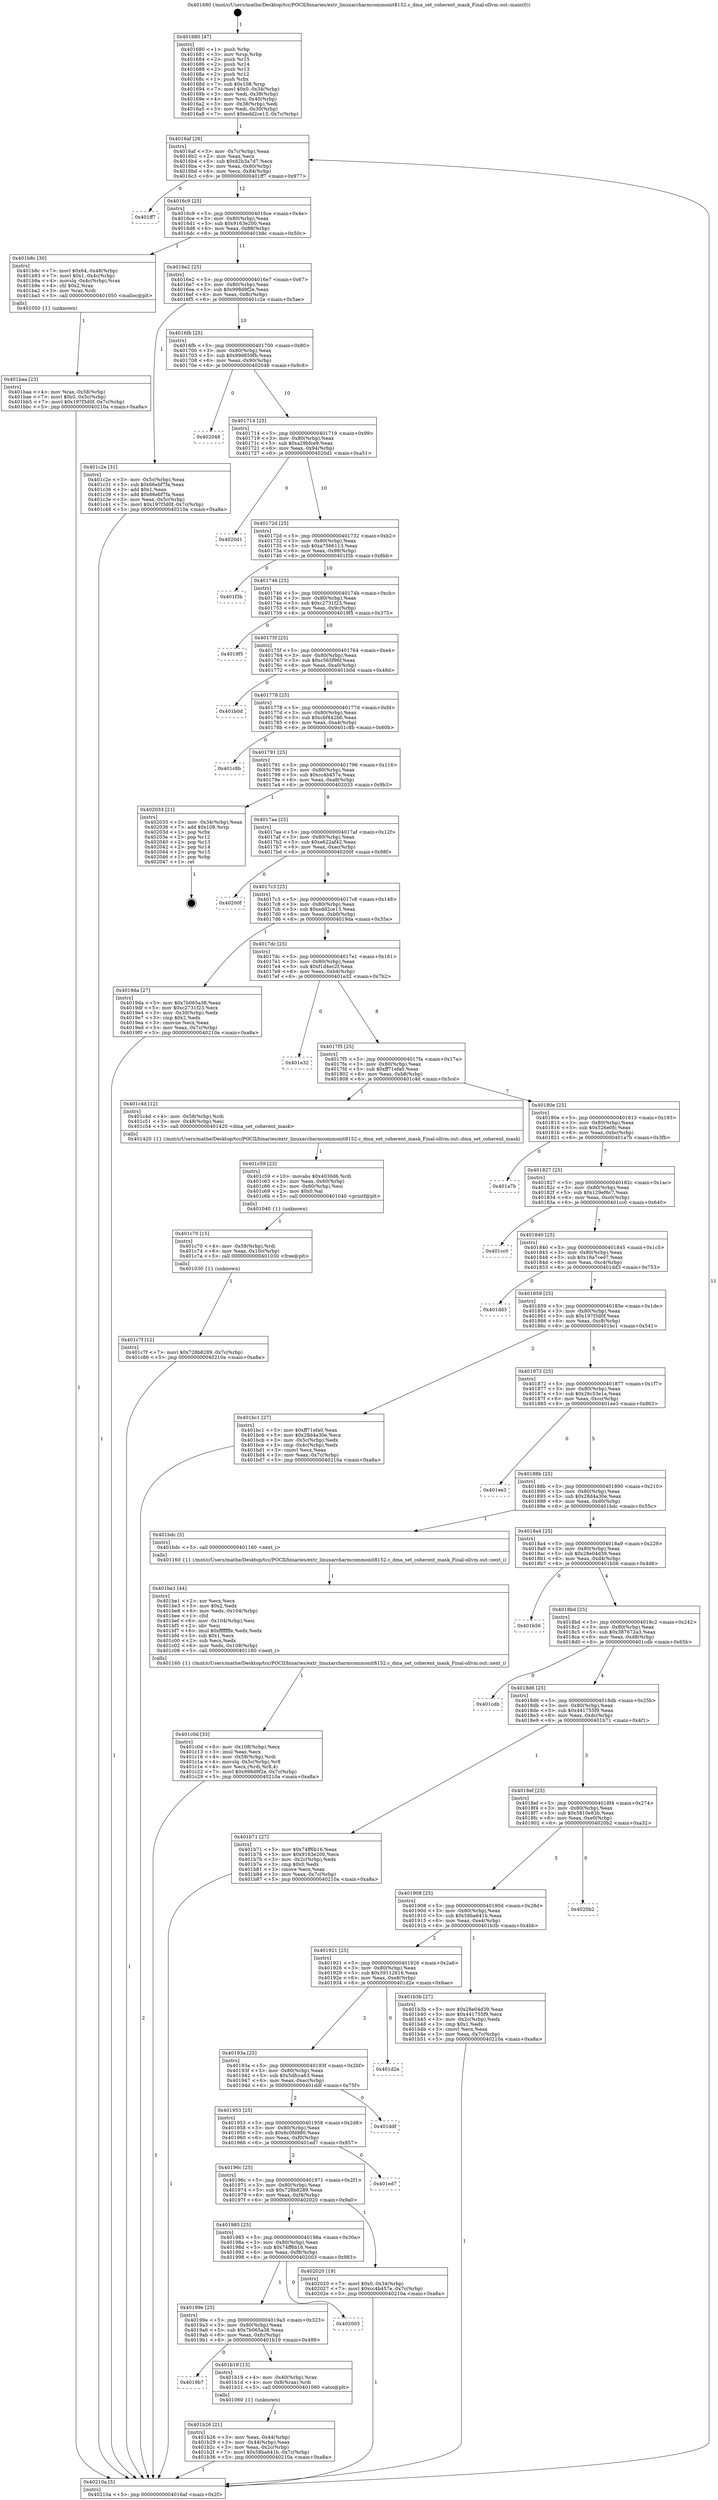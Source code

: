 digraph "0x401680" {
  label = "0x401680 (/mnt/c/Users/mathe/Desktop/tcc/POCII/binaries/extr_linuxarcharmcommonit8152.c_dma_set_coherent_mask_Final-ollvm.out::main(0))"
  labelloc = "t"
  node[shape=record]

  Entry [label="",width=0.3,height=0.3,shape=circle,fillcolor=black,style=filled]
  "0x4016af" [label="{
     0x4016af [26]\l
     | [instrs]\l
     &nbsp;&nbsp;0x4016af \<+3\>: mov -0x7c(%rbp),%eax\l
     &nbsp;&nbsp;0x4016b2 \<+2\>: mov %eax,%ecx\l
     &nbsp;&nbsp;0x4016b4 \<+6\>: sub $0x82b3a7d7,%ecx\l
     &nbsp;&nbsp;0x4016ba \<+3\>: mov %eax,-0x80(%rbp)\l
     &nbsp;&nbsp;0x4016bd \<+6\>: mov %ecx,-0x84(%rbp)\l
     &nbsp;&nbsp;0x4016c3 \<+6\>: je 0000000000401ff7 \<main+0x977\>\l
  }"]
  "0x401ff7" [label="{
     0x401ff7\l
  }", style=dashed]
  "0x4016c9" [label="{
     0x4016c9 [25]\l
     | [instrs]\l
     &nbsp;&nbsp;0x4016c9 \<+5\>: jmp 00000000004016ce \<main+0x4e\>\l
     &nbsp;&nbsp;0x4016ce \<+3\>: mov -0x80(%rbp),%eax\l
     &nbsp;&nbsp;0x4016d1 \<+5\>: sub $0x9163e200,%eax\l
     &nbsp;&nbsp;0x4016d6 \<+6\>: mov %eax,-0x88(%rbp)\l
     &nbsp;&nbsp;0x4016dc \<+6\>: je 0000000000401b8c \<main+0x50c\>\l
  }"]
  Exit [label="",width=0.3,height=0.3,shape=circle,fillcolor=black,style=filled,peripheries=2]
  "0x401b8c" [label="{
     0x401b8c [30]\l
     | [instrs]\l
     &nbsp;&nbsp;0x401b8c \<+7\>: movl $0x64,-0x48(%rbp)\l
     &nbsp;&nbsp;0x401b93 \<+7\>: movl $0x1,-0x4c(%rbp)\l
     &nbsp;&nbsp;0x401b9a \<+4\>: movslq -0x4c(%rbp),%rax\l
     &nbsp;&nbsp;0x401b9e \<+4\>: shl $0x2,%rax\l
     &nbsp;&nbsp;0x401ba2 \<+3\>: mov %rax,%rdi\l
     &nbsp;&nbsp;0x401ba5 \<+5\>: call 0000000000401050 \<malloc@plt\>\l
     | [calls]\l
     &nbsp;&nbsp;0x401050 \{1\} (unknown)\l
  }"]
  "0x4016e2" [label="{
     0x4016e2 [25]\l
     | [instrs]\l
     &nbsp;&nbsp;0x4016e2 \<+5\>: jmp 00000000004016e7 \<main+0x67\>\l
     &nbsp;&nbsp;0x4016e7 \<+3\>: mov -0x80(%rbp),%eax\l
     &nbsp;&nbsp;0x4016ea \<+5\>: sub $0x998d9f2e,%eax\l
     &nbsp;&nbsp;0x4016ef \<+6\>: mov %eax,-0x8c(%rbp)\l
     &nbsp;&nbsp;0x4016f5 \<+6\>: je 0000000000401c2e \<main+0x5ae\>\l
  }"]
  "0x401c7f" [label="{
     0x401c7f [12]\l
     | [instrs]\l
     &nbsp;&nbsp;0x401c7f \<+7\>: movl $0x728b8289,-0x7c(%rbp)\l
     &nbsp;&nbsp;0x401c86 \<+5\>: jmp 000000000040210a \<main+0xa8a\>\l
  }"]
  "0x401c2e" [label="{
     0x401c2e [31]\l
     | [instrs]\l
     &nbsp;&nbsp;0x401c2e \<+3\>: mov -0x5c(%rbp),%eax\l
     &nbsp;&nbsp;0x401c31 \<+5\>: sub $0x66ebf7fa,%eax\l
     &nbsp;&nbsp;0x401c36 \<+3\>: add $0x1,%eax\l
     &nbsp;&nbsp;0x401c39 \<+5\>: add $0x66ebf7fa,%eax\l
     &nbsp;&nbsp;0x401c3e \<+3\>: mov %eax,-0x5c(%rbp)\l
     &nbsp;&nbsp;0x401c41 \<+7\>: movl $0x197f3d0f,-0x7c(%rbp)\l
     &nbsp;&nbsp;0x401c48 \<+5\>: jmp 000000000040210a \<main+0xa8a\>\l
  }"]
  "0x4016fb" [label="{
     0x4016fb [25]\l
     | [instrs]\l
     &nbsp;&nbsp;0x4016fb \<+5\>: jmp 0000000000401700 \<main+0x80\>\l
     &nbsp;&nbsp;0x401700 \<+3\>: mov -0x80(%rbp),%eax\l
     &nbsp;&nbsp;0x401703 \<+5\>: sub $0x99d859fb,%eax\l
     &nbsp;&nbsp;0x401708 \<+6\>: mov %eax,-0x90(%rbp)\l
     &nbsp;&nbsp;0x40170e \<+6\>: je 0000000000402048 \<main+0x9c8\>\l
  }"]
  "0x401c70" [label="{
     0x401c70 [15]\l
     | [instrs]\l
     &nbsp;&nbsp;0x401c70 \<+4\>: mov -0x58(%rbp),%rdi\l
     &nbsp;&nbsp;0x401c74 \<+6\>: mov %eax,-0x10c(%rbp)\l
     &nbsp;&nbsp;0x401c7a \<+5\>: call 0000000000401030 \<free@plt\>\l
     | [calls]\l
     &nbsp;&nbsp;0x401030 \{1\} (unknown)\l
  }"]
  "0x402048" [label="{
     0x402048\l
  }", style=dashed]
  "0x401714" [label="{
     0x401714 [25]\l
     | [instrs]\l
     &nbsp;&nbsp;0x401714 \<+5\>: jmp 0000000000401719 \<main+0x99\>\l
     &nbsp;&nbsp;0x401719 \<+3\>: mov -0x80(%rbp),%eax\l
     &nbsp;&nbsp;0x40171c \<+5\>: sub $0xa29bfce9,%eax\l
     &nbsp;&nbsp;0x401721 \<+6\>: mov %eax,-0x94(%rbp)\l
     &nbsp;&nbsp;0x401727 \<+6\>: je 00000000004020d1 \<main+0xa51\>\l
  }"]
  "0x401c59" [label="{
     0x401c59 [23]\l
     | [instrs]\l
     &nbsp;&nbsp;0x401c59 \<+10\>: movabs $0x4030d6,%rdi\l
     &nbsp;&nbsp;0x401c63 \<+3\>: mov %eax,-0x60(%rbp)\l
     &nbsp;&nbsp;0x401c66 \<+3\>: mov -0x60(%rbp),%esi\l
     &nbsp;&nbsp;0x401c69 \<+2\>: mov $0x0,%al\l
     &nbsp;&nbsp;0x401c6b \<+5\>: call 0000000000401040 \<printf@plt\>\l
     | [calls]\l
     &nbsp;&nbsp;0x401040 \{1\} (unknown)\l
  }"]
  "0x4020d1" [label="{
     0x4020d1\l
  }", style=dashed]
  "0x40172d" [label="{
     0x40172d [25]\l
     | [instrs]\l
     &nbsp;&nbsp;0x40172d \<+5\>: jmp 0000000000401732 \<main+0xb2\>\l
     &nbsp;&nbsp;0x401732 \<+3\>: mov -0x80(%rbp),%eax\l
     &nbsp;&nbsp;0x401735 \<+5\>: sub $0xa7566113,%eax\l
     &nbsp;&nbsp;0x40173a \<+6\>: mov %eax,-0x98(%rbp)\l
     &nbsp;&nbsp;0x401740 \<+6\>: je 0000000000401f3b \<main+0x8bb\>\l
  }"]
  "0x401c0d" [label="{
     0x401c0d [33]\l
     | [instrs]\l
     &nbsp;&nbsp;0x401c0d \<+6\>: mov -0x108(%rbp),%ecx\l
     &nbsp;&nbsp;0x401c13 \<+3\>: imul %eax,%ecx\l
     &nbsp;&nbsp;0x401c16 \<+4\>: mov -0x58(%rbp),%rdi\l
     &nbsp;&nbsp;0x401c1a \<+4\>: movslq -0x5c(%rbp),%r8\l
     &nbsp;&nbsp;0x401c1e \<+4\>: mov %ecx,(%rdi,%r8,4)\l
     &nbsp;&nbsp;0x401c22 \<+7\>: movl $0x998d9f2e,-0x7c(%rbp)\l
     &nbsp;&nbsp;0x401c29 \<+5\>: jmp 000000000040210a \<main+0xa8a\>\l
  }"]
  "0x401f3b" [label="{
     0x401f3b\l
  }", style=dashed]
  "0x401746" [label="{
     0x401746 [25]\l
     | [instrs]\l
     &nbsp;&nbsp;0x401746 \<+5\>: jmp 000000000040174b \<main+0xcb\>\l
     &nbsp;&nbsp;0x40174b \<+3\>: mov -0x80(%rbp),%eax\l
     &nbsp;&nbsp;0x40174e \<+5\>: sub $0xc2731f23,%eax\l
     &nbsp;&nbsp;0x401753 \<+6\>: mov %eax,-0x9c(%rbp)\l
     &nbsp;&nbsp;0x401759 \<+6\>: je 00000000004019f5 \<main+0x375\>\l
  }"]
  "0x401be1" [label="{
     0x401be1 [44]\l
     | [instrs]\l
     &nbsp;&nbsp;0x401be1 \<+2\>: xor %ecx,%ecx\l
     &nbsp;&nbsp;0x401be3 \<+5\>: mov $0x2,%edx\l
     &nbsp;&nbsp;0x401be8 \<+6\>: mov %edx,-0x104(%rbp)\l
     &nbsp;&nbsp;0x401bee \<+1\>: cltd\l
     &nbsp;&nbsp;0x401bef \<+6\>: mov -0x104(%rbp),%esi\l
     &nbsp;&nbsp;0x401bf5 \<+2\>: idiv %esi\l
     &nbsp;&nbsp;0x401bf7 \<+6\>: imul $0xfffffffe,%edx,%edx\l
     &nbsp;&nbsp;0x401bfd \<+3\>: sub $0x1,%ecx\l
     &nbsp;&nbsp;0x401c00 \<+2\>: sub %ecx,%edx\l
     &nbsp;&nbsp;0x401c02 \<+6\>: mov %edx,-0x108(%rbp)\l
     &nbsp;&nbsp;0x401c08 \<+5\>: call 0000000000401160 \<next_i\>\l
     | [calls]\l
     &nbsp;&nbsp;0x401160 \{1\} (/mnt/c/Users/mathe/Desktop/tcc/POCII/binaries/extr_linuxarcharmcommonit8152.c_dma_set_coherent_mask_Final-ollvm.out::next_i)\l
  }"]
  "0x4019f5" [label="{
     0x4019f5\l
  }", style=dashed]
  "0x40175f" [label="{
     0x40175f [25]\l
     | [instrs]\l
     &nbsp;&nbsp;0x40175f \<+5\>: jmp 0000000000401764 \<main+0xe4\>\l
     &nbsp;&nbsp;0x401764 \<+3\>: mov -0x80(%rbp),%eax\l
     &nbsp;&nbsp;0x401767 \<+5\>: sub $0xc565f96f,%eax\l
     &nbsp;&nbsp;0x40176c \<+6\>: mov %eax,-0xa0(%rbp)\l
     &nbsp;&nbsp;0x401772 \<+6\>: je 0000000000401b0d \<main+0x48d\>\l
  }"]
  "0x401baa" [label="{
     0x401baa [23]\l
     | [instrs]\l
     &nbsp;&nbsp;0x401baa \<+4\>: mov %rax,-0x58(%rbp)\l
     &nbsp;&nbsp;0x401bae \<+7\>: movl $0x0,-0x5c(%rbp)\l
     &nbsp;&nbsp;0x401bb5 \<+7\>: movl $0x197f3d0f,-0x7c(%rbp)\l
     &nbsp;&nbsp;0x401bbc \<+5\>: jmp 000000000040210a \<main+0xa8a\>\l
  }"]
  "0x401b0d" [label="{
     0x401b0d\l
  }", style=dashed]
  "0x401778" [label="{
     0x401778 [25]\l
     | [instrs]\l
     &nbsp;&nbsp;0x401778 \<+5\>: jmp 000000000040177d \<main+0xfd\>\l
     &nbsp;&nbsp;0x40177d \<+3\>: mov -0x80(%rbp),%eax\l
     &nbsp;&nbsp;0x401780 \<+5\>: sub $0xcbf442b6,%eax\l
     &nbsp;&nbsp;0x401785 \<+6\>: mov %eax,-0xa4(%rbp)\l
     &nbsp;&nbsp;0x40178b \<+6\>: je 0000000000401c8b \<main+0x60b\>\l
  }"]
  "0x401b26" [label="{
     0x401b26 [21]\l
     | [instrs]\l
     &nbsp;&nbsp;0x401b26 \<+3\>: mov %eax,-0x44(%rbp)\l
     &nbsp;&nbsp;0x401b29 \<+3\>: mov -0x44(%rbp),%eax\l
     &nbsp;&nbsp;0x401b2c \<+3\>: mov %eax,-0x2c(%rbp)\l
     &nbsp;&nbsp;0x401b2f \<+7\>: movl $0x58ba641b,-0x7c(%rbp)\l
     &nbsp;&nbsp;0x401b36 \<+5\>: jmp 000000000040210a \<main+0xa8a\>\l
  }"]
  "0x401c8b" [label="{
     0x401c8b\l
  }", style=dashed]
  "0x401791" [label="{
     0x401791 [25]\l
     | [instrs]\l
     &nbsp;&nbsp;0x401791 \<+5\>: jmp 0000000000401796 \<main+0x116\>\l
     &nbsp;&nbsp;0x401796 \<+3\>: mov -0x80(%rbp),%eax\l
     &nbsp;&nbsp;0x401799 \<+5\>: sub $0xcc4b457e,%eax\l
     &nbsp;&nbsp;0x40179e \<+6\>: mov %eax,-0xa8(%rbp)\l
     &nbsp;&nbsp;0x4017a4 \<+6\>: je 0000000000402033 \<main+0x9b3\>\l
  }"]
  "0x4019b7" [label="{
     0x4019b7\l
  }", style=dashed]
  "0x402033" [label="{
     0x402033 [21]\l
     | [instrs]\l
     &nbsp;&nbsp;0x402033 \<+3\>: mov -0x34(%rbp),%eax\l
     &nbsp;&nbsp;0x402036 \<+7\>: add $0x108,%rsp\l
     &nbsp;&nbsp;0x40203d \<+1\>: pop %rbx\l
     &nbsp;&nbsp;0x40203e \<+2\>: pop %r12\l
     &nbsp;&nbsp;0x402040 \<+2\>: pop %r13\l
     &nbsp;&nbsp;0x402042 \<+2\>: pop %r14\l
     &nbsp;&nbsp;0x402044 \<+2\>: pop %r15\l
     &nbsp;&nbsp;0x402046 \<+1\>: pop %rbp\l
     &nbsp;&nbsp;0x402047 \<+1\>: ret\l
  }"]
  "0x4017aa" [label="{
     0x4017aa [25]\l
     | [instrs]\l
     &nbsp;&nbsp;0x4017aa \<+5\>: jmp 00000000004017af \<main+0x12f\>\l
     &nbsp;&nbsp;0x4017af \<+3\>: mov -0x80(%rbp),%eax\l
     &nbsp;&nbsp;0x4017b2 \<+5\>: sub $0xe622af42,%eax\l
     &nbsp;&nbsp;0x4017b7 \<+6\>: mov %eax,-0xac(%rbp)\l
     &nbsp;&nbsp;0x4017bd \<+6\>: je 000000000040200f \<main+0x98f\>\l
  }"]
  "0x401b19" [label="{
     0x401b19 [13]\l
     | [instrs]\l
     &nbsp;&nbsp;0x401b19 \<+4\>: mov -0x40(%rbp),%rax\l
     &nbsp;&nbsp;0x401b1d \<+4\>: mov 0x8(%rax),%rdi\l
     &nbsp;&nbsp;0x401b21 \<+5\>: call 0000000000401060 \<atoi@plt\>\l
     | [calls]\l
     &nbsp;&nbsp;0x401060 \{1\} (unknown)\l
  }"]
  "0x40200f" [label="{
     0x40200f\l
  }", style=dashed]
  "0x4017c3" [label="{
     0x4017c3 [25]\l
     | [instrs]\l
     &nbsp;&nbsp;0x4017c3 \<+5\>: jmp 00000000004017c8 \<main+0x148\>\l
     &nbsp;&nbsp;0x4017c8 \<+3\>: mov -0x80(%rbp),%eax\l
     &nbsp;&nbsp;0x4017cb \<+5\>: sub $0xedd2ce13,%eax\l
     &nbsp;&nbsp;0x4017d0 \<+6\>: mov %eax,-0xb0(%rbp)\l
     &nbsp;&nbsp;0x4017d6 \<+6\>: je 00000000004019da \<main+0x35a\>\l
  }"]
  "0x40199e" [label="{
     0x40199e [25]\l
     | [instrs]\l
     &nbsp;&nbsp;0x40199e \<+5\>: jmp 00000000004019a3 \<main+0x323\>\l
     &nbsp;&nbsp;0x4019a3 \<+3\>: mov -0x80(%rbp),%eax\l
     &nbsp;&nbsp;0x4019a6 \<+5\>: sub $0x7b065a38,%eax\l
     &nbsp;&nbsp;0x4019ab \<+6\>: mov %eax,-0xfc(%rbp)\l
     &nbsp;&nbsp;0x4019b1 \<+6\>: je 0000000000401b19 \<main+0x499\>\l
  }"]
  "0x4019da" [label="{
     0x4019da [27]\l
     | [instrs]\l
     &nbsp;&nbsp;0x4019da \<+5\>: mov $0x7b065a38,%eax\l
     &nbsp;&nbsp;0x4019df \<+5\>: mov $0xc2731f23,%ecx\l
     &nbsp;&nbsp;0x4019e4 \<+3\>: mov -0x30(%rbp),%edx\l
     &nbsp;&nbsp;0x4019e7 \<+3\>: cmp $0x2,%edx\l
     &nbsp;&nbsp;0x4019ea \<+3\>: cmovne %ecx,%eax\l
     &nbsp;&nbsp;0x4019ed \<+3\>: mov %eax,-0x7c(%rbp)\l
     &nbsp;&nbsp;0x4019f0 \<+5\>: jmp 000000000040210a \<main+0xa8a\>\l
  }"]
  "0x4017dc" [label="{
     0x4017dc [25]\l
     | [instrs]\l
     &nbsp;&nbsp;0x4017dc \<+5\>: jmp 00000000004017e1 \<main+0x161\>\l
     &nbsp;&nbsp;0x4017e1 \<+3\>: mov -0x80(%rbp),%eax\l
     &nbsp;&nbsp;0x4017e4 \<+5\>: sub $0xf1d4ec2f,%eax\l
     &nbsp;&nbsp;0x4017e9 \<+6\>: mov %eax,-0xb4(%rbp)\l
     &nbsp;&nbsp;0x4017ef \<+6\>: je 0000000000401e32 \<main+0x7b2\>\l
  }"]
  "0x40210a" [label="{
     0x40210a [5]\l
     | [instrs]\l
     &nbsp;&nbsp;0x40210a \<+5\>: jmp 00000000004016af \<main+0x2f\>\l
  }"]
  "0x401680" [label="{
     0x401680 [47]\l
     | [instrs]\l
     &nbsp;&nbsp;0x401680 \<+1\>: push %rbp\l
     &nbsp;&nbsp;0x401681 \<+3\>: mov %rsp,%rbp\l
     &nbsp;&nbsp;0x401684 \<+2\>: push %r15\l
     &nbsp;&nbsp;0x401686 \<+2\>: push %r14\l
     &nbsp;&nbsp;0x401688 \<+2\>: push %r13\l
     &nbsp;&nbsp;0x40168a \<+2\>: push %r12\l
     &nbsp;&nbsp;0x40168c \<+1\>: push %rbx\l
     &nbsp;&nbsp;0x40168d \<+7\>: sub $0x108,%rsp\l
     &nbsp;&nbsp;0x401694 \<+7\>: movl $0x0,-0x34(%rbp)\l
     &nbsp;&nbsp;0x40169b \<+3\>: mov %edi,-0x38(%rbp)\l
     &nbsp;&nbsp;0x40169e \<+4\>: mov %rsi,-0x40(%rbp)\l
     &nbsp;&nbsp;0x4016a2 \<+3\>: mov -0x38(%rbp),%edi\l
     &nbsp;&nbsp;0x4016a5 \<+3\>: mov %edi,-0x30(%rbp)\l
     &nbsp;&nbsp;0x4016a8 \<+7\>: movl $0xedd2ce13,-0x7c(%rbp)\l
  }"]
  "0x402003" [label="{
     0x402003\l
  }", style=dashed]
  "0x401e32" [label="{
     0x401e32\l
  }", style=dashed]
  "0x4017f5" [label="{
     0x4017f5 [25]\l
     | [instrs]\l
     &nbsp;&nbsp;0x4017f5 \<+5\>: jmp 00000000004017fa \<main+0x17a\>\l
     &nbsp;&nbsp;0x4017fa \<+3\>: mov -0x80(%rbp),%eax\l
     &nbsp;&nbsp;0x4017fd \<+5\>: sub $0xff71efa0,%eax\l
     &nbsp;&nbsp;0x401802 \<+6\>: mov %eax,-0xb8(%rbp)\l
     &nbsp;&nbsp;0x401808 \<+6\>: je 0000000000401c4d \<main+0x5cd\>\l
  }"]
  "0x401985" [label="{
     0x401985 [25]\l
     | [instrs]\l
     &nbsp;&nbsp;0x401985 \<+5\>: jmp 000000000040198a \<main+0x30a\>\l
     &nbsp;&nbsp;0x40198a \<+3\>: mov -0x80(%rbp),%eax\l
     &nbsp;&nbsp;0x40198d \<+5\>: sub $0x74ff6b16,%eax\l
     &nbsp;&nbsp;0x401992 \<+6\>: mov %eax,-0xf8(%rbp)\l
     &nbsp;&nbsp;0x401998 \<+6\>: je 0000000000402003 \<main+0x983\>\l
  }"]
  "0x401c4d" [label="{
     0x401c4d [12]\l
     | [instrs]\l
     &nbsp;&nbsp;0x401c4d \<+4\>: mov -0x58(%rbp),%rdi\l
     &nbsp;&nbsp;0x401c51 \<+3\>: mov -0x48(%rbp),%esi\l
     &nbsp;&nbsp;0x401c54 \<+5\>: call 0000000000401420 \<dma_set_coherent_mask\>\l
     | [calls]\l
     &nbsp;&nbsp;0x401420 \{1\} (/mnt/c/Users/mathe/Desktop/tcc/POCII/binaries/extr_linuxarcharmcommonit8152.c_dma_set_coherent_mask_Final-ollvm.out::dma_set_coherent_mask)\l
  }"]
  "0x40180e" [label="{
     0x40180e [25]\l
     | [instrs]\l
     &nbsp;&nbsp;0x40180e \<+5\>: jmp 0000000000401813 \<main+0x193\>\l
     &nbsp;&nbsp;0x401813 \<+3\>: mov -0x80(%rbp),%eax\l
     &nbsp;&nbsp;0x401816 \<+5\>: sub $0x526e0fc,%eax\l
     &nbsp;&nbsp;0x40181b \<+6\>: mov %eax,-0xbc(%rbp)\l
     &nbsp;&nbsp;0x401821 \<+6\>: je 0000000000401a7b \<main+0x3fb\>\l
  }"]
  "0x402020" [label="{
     0x402020 [19]\l
     | [instrs]\l
     &nbsp;&nbsp;0x402020 \<+7\>: movl $0x0,-0x34(%rbp)\l
     &nbsp;&nbsp;0x402027 \<+7\>: movl $0xcc4b457e,-0x7c(%rbp)\l
     &nbsp;&nbsp;0x40202e \<+5\>: jmp 000000000040210a \<main+0xa8a\>\l
  }"]
  "0x401a7b" [label="{
     0x401a7b\l
  }", style=dashed]
  "0x401827" [label="{
     0x401827 [25]\l
     | [instrs]\l
     &nbsp;&nbsp;0x401827 \<+5\>: jmp 000000000040182c \<main+0x1ac\>\l
     &nbsp;&nbsp;0x40182c \<+3\>: mov -0x80(%rbp),%eax\l
     &nbsp;&nbsp;0x40182f \<+5\>: sub $0x129ef6c7,%eax\l
     &nbsp;&nbsp;0x401834 \<+6\>: mov %eax,-0xc0(%rbp)\l
     &nbsp;&nbsp;0x40183a \<+6\>: je 0000000000401cc0 \<main+0x640\>\l
  }"]
  "0x40196c" [label="{
     0x40196c [25]\l
     | [instrs]\l
     &nbsp;&nbsp;0x40196c \<+5\>: jmp 0000000000401971 \<main+0x2f1\>\l
     &nbsp;&nbsp;0x401971 \<+3\>: mov -0x80(%rbp),%eax\l
     &nbsp;&nbsp;0x401974 \<+5\>: sub $0x728b8289,%eax\l
     &nbsp;&nbsp;0x401979 \<+6\>: mov %eax,-0xf4(%rbp)\l
     &nbsp;&nbsp;0x40197f \<+6\>: je 0000000000402020 \<main+0x9a0\>\l
  }"]
  "0x401cc0" [label="{
     0x401cc0\l
  }", style=dashed]
  "0x401840" [label="{
     0x401840 [25]\l
     | [instrs]\l
     &nbsp;&nbsp;0x401840 \<+5\>: jmp 0000000000401845 \<main+0x1c5\>\l
     &nbsp;&nbsp;0x401845 \<+3\>: mov -0x80(%rbp),%eax\l
     &nbsp;&nbsp;0x401848 \<+5\>: sub $0x18a7ced7,%eax\l
     &nbsp;&nbsp;0x40184d \<+6\>: mov %eax,-0xc4(%rbp)\l
     &nbsp;&nbsp;0x401853 \<+6\>: je 0000000000401dd3 \<main+0x753\>\l
  }"]
  "0x401ed7" [label="{
     0x401ed7\l
  }", style=dashed]
  "0x401dd3" [label="{
     0x401dd3\l
  }", style=dashed]
  "0x401859" [label="{
     0x401859 [25]\l
     | [instrs]\l
     &nbsp;&nbsp;0x401859 \<+5\>: jmp 000000000040185e \<main+0x1de\>\l
     &nbsp;&nbsp;0x40185e \<+3\>: mov -0x80(%rbp),%eax\l
     &nbsp;&nbsp;0x401861 \<+5\>: sub $0x197f3d0f,%eax\l
     &nbsp;&nbsp;0x401866 \<+6\>: mov %eax,-0xc8(%rbp)\l
     &nbsp;&nbsp;0x40186c \<+6\>: je 0000000000401bc1 \<main+0x541\>\l
  }"]
  "0x401953" [label="{
     0x401953 [25]\l
     | [instrs]\l
     &nbsp;&nbsp;0x401953 \<+5\>: jmp 0000000000401958 \<main+0x2d8\>\l
     &nbsp;&nbsp;0x401958 \<+3\>: mov -0x80(%rbp),%eax\l
     &nbsp;&nbsp;0x40195b \<+5\>: sub $0x6c0fd980,%eax\l
     &nbsp;&nbsp;0x401960 \<+6\>: mov %eax,-0xf0(%rbp)\l
     &nbsp;&nbsp;0x401966 \<+6\>: je 0000000000401ed7 \<main+0x857\>\l
  }"]
  "0x401bc1" [label="{
     0x401bc1 [27]\l
     | [instrs]\l
     &nbsp;&nbsp;0x401bc1 \<+5\>: mov $0xff71efa0,%eax\l
     &nbsp;&nbsp;0x401bc6 \<+5\>: mov $0x28d4a30e,%ecx\l
     &nbsp;&nbsp;0x401bcb \<+3\>: mov -0x5c(%rbp),%edx\l
     &nbsp;&nbsp;0x401bce \<+3\>: cmp -0x4c(%rbp),%edx\l
     &nbsp;&nbsp;0x401bd1 \<+3\>: cmovl %ecx,%eax\l
     &nbsp;&nbsp;0x401bd4 \<+3\>: mov %eax,-0x7c(%rbp)\l
     &nbsp;&nbsp;0x401bd7 \<+5\>: jmp 000000000040210a \<main+0xa8a\>\l
  }"]
  "0x401872" [label="{
     0x401872 [25]\l
     | [instrs]\l
     &nbsp;&nbsp;0x401872 \<+5\>: jmp 0000000000401877 \<main+0x1f7\>\l
     &nbsp;&nbsp;0x401877 \<+3\>: mov -0x80(%rbp),%eax\l
     &nbsp;&nbsp;0x40187a \<+5\>: sub $0x26c53e1a,%eax\l
     &nbsp;&nbsp;0x40187f \<+6\>: mov %eax,-0xcc(%rbp)\l
     &nbsp;&nbsp;0x401885 \<+6\>: je 0000000000401ee3 \<main+0x863\>\l
  }"]
  "0x401ddf" [label="{
     0x401ddf\l
  }", style=dashed]
  "0x401ee3" [label="{
     0x401ee3\l
  }", style=dashed]
  "0x40188b" [label="{
     0x40188b [25]\l
     | [instrs]\l
     &nbsp;&nbsp;0x40188b \<+5\>: jmp 0000000000401890 \<main+0x210\>\l
     &nbsp;&nbsp;0x401890 \<+3\>: mov -0x80(%rbp),%eax\l
     &nbsp;&nbsp;0x401893 \<+5\>: sub $0x28d4a30e,%eax\l
     &nbsp;&nbsp;0x401898 \<+6\>: mov %eax,-0xd0(%rbp)\l
     &nbsp;&nbsp;0x40189e \<+6\>: je 0000000000401bdc \<main+0x55c\>\l
  }"]
  "0x40193a" [label="{
     0x40193a [25]\l
     | [instrs]\l
     &nbsp;&nbsp;0x40193a \<+5\>: jmp 000000000040193f \<main+0x2bf\>\l
     &nbsp;&nbsp;0x40193f \<+3\>: mov -0x80(%rbp),%eax\l
     &nbsp;&nbsp;0x401942 \<+5\>: sub $0x5dfcca63,%eax\l
     &nbsp;&nbsp;0x401947 \<+6\>: mov %eax,-0xec(%rbp)\l
     &nbsp;&nbsp;0x40194d \<+6\>: je 0000000000401ddf \<main+0x75f\>\l
  }"]
  "0x401bdc" [label="{
     0x401bdc [5]\l
     | [instrs]\l
     &nbsp;&nbsp;0x401bdc \<+5\>: call 0000000000401160 \<next_i\>\l
     | [calls]\l
     &nbsp;&nbsp;0x401160 \{1\} (/mnt/c/Users/mathe/Desktop/tcc/POCII/binaries/extr_linuxarcharmcommonit8152.c_dma_set_coherent_mask_Final-ollvm.out::next_i)\l
  }"]
  "0x4018a4" [label="{
     0x4018a4 [25]\l
     | [instrs]\l
     &nbsp;&nbsp;0x4018a4 \<+5\>: jmp 00000000004018a9 \<main+0x229\>\l
     &nbsp;&nbsp;0x4018a9 \<+3\>: mov -0x80(%rbp),%eax\l
     &nbsp;&nbsp;0x4018ac \<+5\>: sub $0x28e04d39,%eax\l
     &nbsp;&nbsp;0x4018b1 \<+6\>: mov %eax,-0xd4(%rbp)\l
     &nbsp;&nbsp;0x4018b7 \<+6\>: je 0000000000401b56 \<main+0x4d6\>\l
  }"]
  "0x401d2e" [label="{
     0x401d2e\l
  }", style=dashed]
  "0x401b56" [label="{
     0x401b56\l
  }", style=dashed]
  "0x4018bd" [label="{
     0x4018bd [25]\l
     | [instrs]\l
     &nbsp;&nbsp;0x4018bd \<+5\>: jmp 00000000004018c2 \<main+0x242\>\l
     &nbsp;&nbsp;0x4018c2 \<+3\>: mov -0x80(%rbp),%eax\l
     &nbsp;&nbsp;0x4018c5 \<+5\>: sub $0x387672a3,%eax\l
     &nbsp;&nbsp;0x4018ca \<+6\>: mov %eax,-0xd8(%rbp)\l
     &nbsp;&nbsp;0x4018d0 \<+6\>: je 0000000000401cdb \<main+0x65b\>\l
  }"]
  "0x401921" [label="{
     0x401921 [25]\l
     | [instrs]\l
     &nbsp;&nbsp;0x401921 \<+5\>: jmp 0000000000401926 \<main+0x2a6\>\l
     &nbsp;&nbsp;0x401926 \<+3\>: mov -0x80(%rbp),%eax\l
     &nbsp;&nbsp;0x401929 \<+5\>: sub $0x59112616,%eax\l
     &nbsp;&nbsp;0x40192e \<+6\>: mov %eax,-0xe8(%rbp)\l
     &nbsp;&nbsp;0x401934 \<+6\>: je 0000000000401d2e \<main+0x6ae\>\l
  }"]
  "0x401cdb" [label="{
     0x401cdb\l
  }", style=dashed]
  "0x4018d6" [label="{
     0x4018d6 [25]\l
     | [instrs]\l
     &nbsp;&nbsp;0x4018d6 \<+5\>: jmp 00000000004018db \<main+0x25b\>\l
     &nbsp;&nbsp;0x4018db \<+3\>: mov -0x80(%rbp),%eax\l
     &nbsp;&nbsp;0x4018de \<+5\>: sub $0x441755f9,%eax\l
     &nbsp;&nbsp;0x4018e3 \<+6\>: mov %eax,-0xdc(%rbp)\l
     &nbsp;&nbsp;0x4018e9 \<+6\>: je 0000000000401b71 \<main+0x4f1\>\l
  }"]
  "0x401b3b" [label="{
     0x401b3b [27]\l
     | [instrs]\l
     &nbsp;&nbsp;0x401b3b \<+5\>: mov $0x28e04d39,%eax\l
     &nbsp;&nbsp;0x401b40 \<+5\>: mov $0x441755f9,%ecx\l
     &nbsp;&nbsp;0x401b45 \<+3\>: mov -0x2c(%rbp),%edx\l
     &nbsp;&nbsp;0x401b48 \<+3\>: cmp $0x1,%edx\l
     &nbsp;&nbsp;0x401b4b \<+3\>: cmovl %ecx,%eax\l
     &nbsp;&nbsp;0x401b4e \<+3\>: mov %eax,-0x7c(%rbp)\l
     &nbsp;&nbsp;0x401b51 \<+5\>: jmp 000000000040210a \<main+0xa8a\>\l
  }"]
  "0x401b71" [label="{
     0x401b71 [27]\l
     | [instrs]\l
     &nbsp;&nbsp;0x401b71 \<+5\>: mov $0x74ff6b16,%eax\l
     &nbsp;&nbsp;0x401b76 \<+5\>: mov $0x9163e200,%ecx\l
     &nbsp;&nbsp;0x401b7b \<+3\>: mov -0x2c(%rbp),%edx\l
     &nbsp;&nbsp;0x401b7e \<+3\>: cmp $0x0,%edx\l
     &nbsp;&nbsp;0x401b81 \<+3\>: cmove %ecx,%eax\l
     &nbsp;&nbsp;0x401b84 \<+3\>: mov %eax,-0x7c(%rbp)\l
     &nbsp;&nbsp;0x401b87 \<+5\>: jmp 000000000040210a \<main+0xa8a\>\l
  }"]
  "0x4018ef" [label="{
     0x4018ef [25]\l
     | [instrs]\l
     &nbsp;&nbsp;0x4018ef \<+5\>: jmp 00000000004018f4 \<main+0x274\>\l
     &nbsp;&nbsp;0x4018f4 \<+3\>: mov -0x80(%rbp),%eax\l
     &nbsp;&nbsp;0x4018f7 \<+5\>: sub $0x5810e83b,%eax\l
     &nbsp;&nbsp;0x4018fc \<+6\>: mov %eax,-0xe0(%rbp)\l
     &nbsp;&nbsp;0x401902 \<+6\>: je 00000000004020b2 \<main+0xa32\>\l
  }"]
  "0x401908" [label="{
     0x401908 [25]\l
     | [instrs]\l
     &nbsp;&nbsp;0x401908 \<+5\>: jmp 000000000040190d \<main+0x28d\>\l
     &nbsp;&nbsp;0x40190d \<+3\>: mov -0x80(%rbp),%eax\l
     &nbsp;&nbsp;0x401910 \<+5\>: sub $0x58ba641b,%eax\l
     &nbsp;&nbsp;0x401915 \<+6\>: mov %eax,-0xe4(%rbp)\l
     &nbsp;&nbsp;0x40191b \<+6\>: je 0000000000401b3b \<main+0x4bb\>\l
  }"]
  "0x4020b2" [label="{
     0x4020b2\l
  }", style=dashed]
  Entry -> "0x401680" [label=" 1"]
  "0x4016af" -> "0x401ff7" [label=" 0"]
  "0x4016af" -> "0x4016c9" [label=" 12"]
  "0x402033" -> Exit [label=" 1"]
  "0x4016c9" -> "0x401b8c" [label=" 1"]
  "0x4016c9" -> "0x4016e2" [label=" 11"]
  "0x402020" -> "0x40210a" [label=" 1"]
  "0x4016e2" -> "0x401c2e" [label=" 1"]
  "0x4016e2" -> "0x4016fb" [label=" 10"]
  "0x401c7f" -> "0x40210a" [label=" 1"]
  "0x4016fb" -> "0x402048" [label=" 0"]
  "0x4016fb" -> "0x401714" [label=" 10"]
  "0x401c70" -> "0x401c7f" [label=" 1"]
  "0x401714" -> "0x4020d1" [label=" 0"]
  "0x401714" -> "0x40172d" [label=" 10"]
  "0x401c59" -> "0x401c70" [label=" 1"]
  "0x40172d" -> "0x401f3b" [label=" 0"]
  "0x40172d" -> "0x401746" [label=" 10"]
  "0x401c4d" -> "0x401c59" [label=" 1"]
  "0x401746" -> "0x4019f5" [label=" 0"]
  "0x401746" -> "0x40175f" [label=" 10"]
  "0x401c2e" -> "0x40210a" [label=" 1"]
  "0x40175f" -> "0x401b0d" [label=" 0"]
  "0x40175f" -> "0x401778" [label=" 10"]
  "0x401c0d" -> "0x40210a" [label=" 1"]
  "0x401778" -> "0x401c8b" [label=" 0"]
  "0x401778" -> "0x401791" [label=" 10"]
  "0x401be1" -> "0x401c0d" [label=" 1"]
  "0x401791" -> "0x402033" [label=" 1"]
  "0x401791" -> "0x4017aa" [label=" 9"]
  "0x401bdc" -> "0x401be1" [label=" 1"]
  "0x4017aa" -> "0x40200f" [label=" 0"]
  "0x4017aa" -> "0x4017c3" [label=" 9"]
  "0x401bc1" -> "0x40210a" [label=" 2"]
  "0x4017c3" -> "0x4019da" [label=" 1"]
  "0x4017c3" -> "0x4017dc" [label=" 8"]
  "0x4019da" -> "0x40210a" [label=" 1"]
  "0x401680" -> "0x4016af" [label=" 1"]
  "0x40210a" -> "0x4016af" [label=" 11"]
  "0x401b8c" -> "0x401baa" [label=" 1"]
  "0x4017dc" -> "0x401e32" [label=" 0"]
  "0x4017dc" -> "0x4017f5" [label=" 8"]
  "0x401b71" -> "0x40210a" [label=" 1"]
  "0x4017f5" -> "0x401c4d" [label=" 1"]
  "0x4017f5" -> "0x40180e" [label=" 7"]
  "0x401b26" -> "0x40210a" [label=" 1"]
  "0x40180e" -> "0x401a7b" [label=" 0"]
  "0x40180e" -> "0x401827" [label=" 7"]
  "0x401b19" -> "0x401b26" [label=" 1"]
  "0x401827" -> "0x401cc0" [label=" 0"]
  "0x401827" -> "0x401840" [label=" 7"]
  "0x40199e" -> "0x401b19" [label=" 1"]
  "0x401840" -> "0x401dd3" [label=" 0"]
  "0x401840" -> "0x401859" [label=" 7"]
  "0x401baa" -> "0x40210a" [label=" 1"]
  "0x401859" -> "0x401bc1" [label=" 2"]
  "0x401859" -> "0x401872" [label=" 5"]
  "0x401985" -> "0x402003" [label=" 0"]
  "0x401872" -> "0x401ee3" [label=" 0"]
  "0x401872" -> "0x40188b" [label=" 5"]
  "0x401b3b" -> "0x40210a" [label=" 1"]
  "0x40188b" -> "0x401bdc" [label=" 1"]
  "0x40188b" -> "0x4018a4" [label=" 4"]
  "0x40196c" -> "0x402020" [label=" 1"]
  "0x4018a4" -> "0x401b56" [label=" 0"]
  "0x4018a4" -> "0x4018bd" [label=" 4"]
  "0x40199e" -> "0x4019b7" [label=" 0"]
  "0x4018bd" -> "0x401cdb" [label=" 0"]
  "0x4018bd" -> "0x4018d6" [label=" 4"]
  "0x401953" -> "0x401ed7" [label=" 0"]
  "0x4018d6" -> "0x401b71" [label=" 1"]
  "0x4018d6" -> "0x4018ef" [label=" 3"]
  "0x401985" -> "0x40199e" [label=" 1"]
  "0x4018ef" -> "0x4020b2" [label=" 0"]
  "0x4018ef" -> "0x401908" [label=" 3"]
  "0x40193a" -> "0x401953" [label=" 2"]
  "0x401908" -> "0x401b3b" [label=" 1"]
  "0x401908" -> "0x401921" [label=" 2"]
  "0x401953" -> "0x40196c" [label=" 2"]
  "0x401921" -> "0x401d2e" [label=" 0"]
  "0x401921" -> "0x40193a" [label=" 2"]
  "0x40196c" -> "0x401985" [label=" 1"]
  "0x40193a" -> "0x401ddf" [label=" 0"]
}
